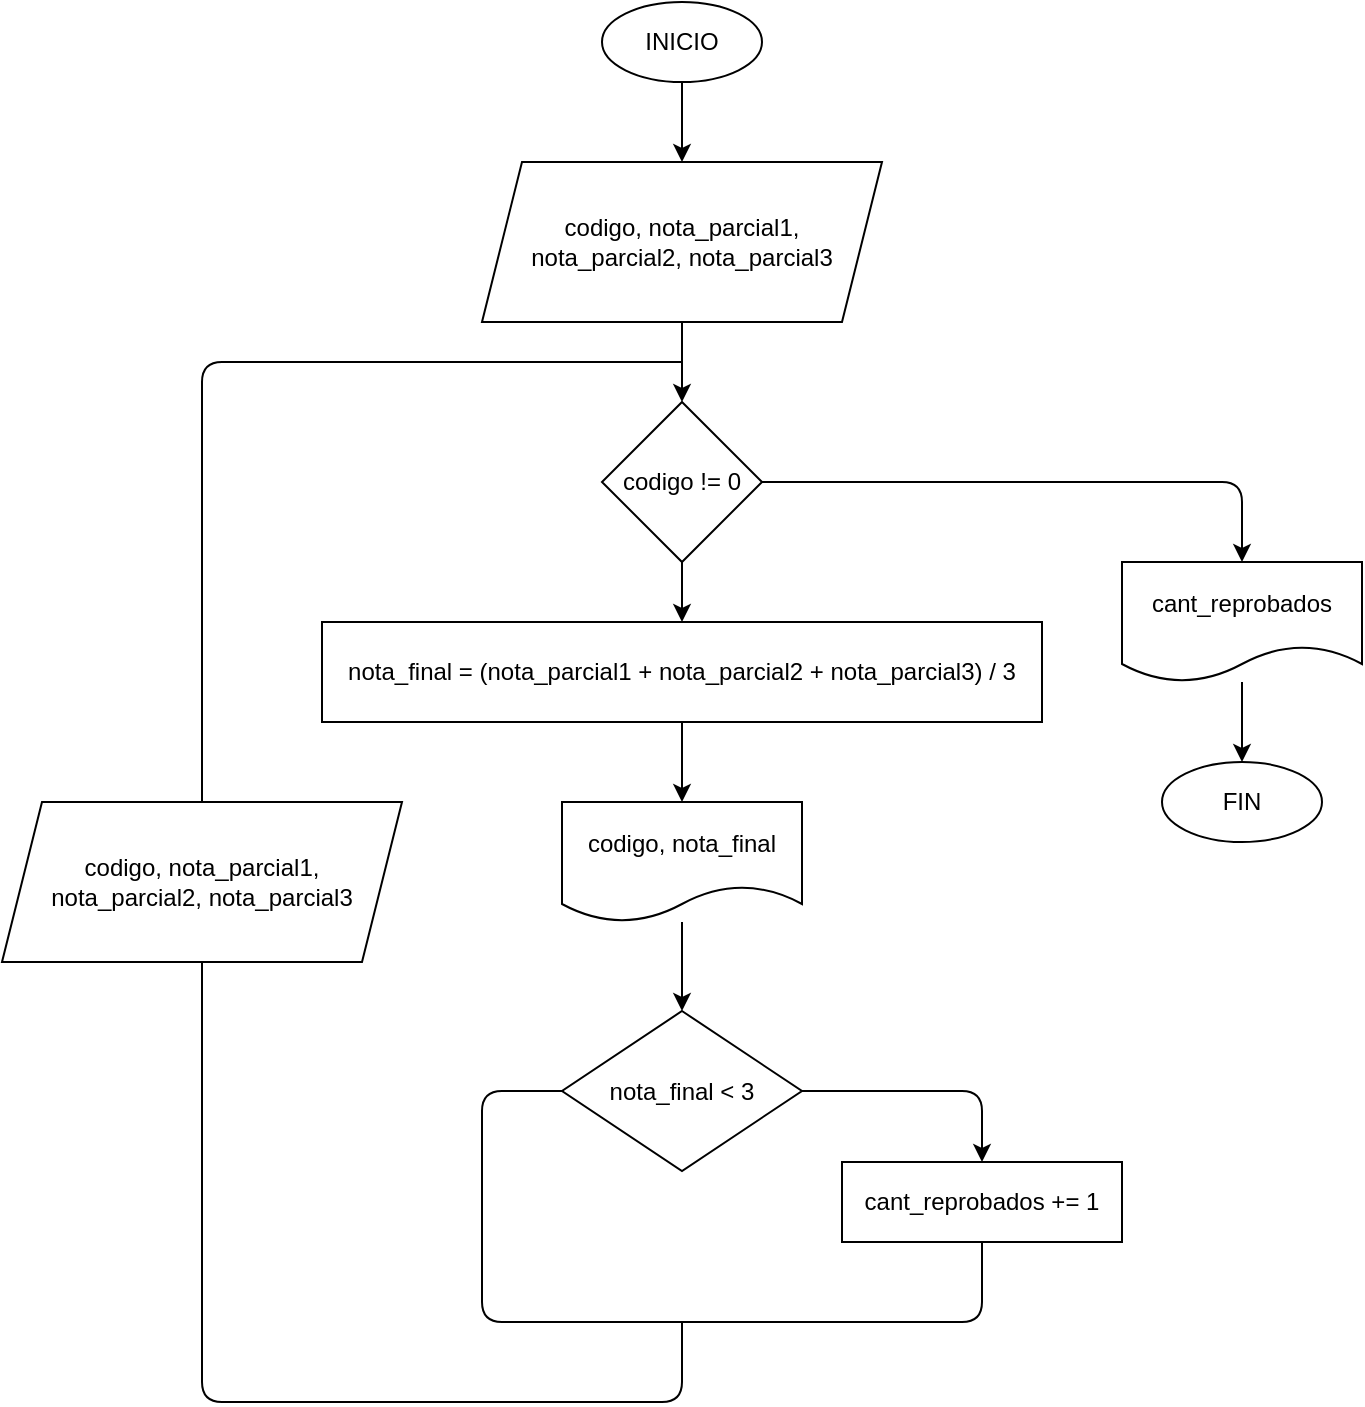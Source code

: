 <mxfile>
    <diagram id="uxVpDPEQxBj6oMdUfCJH" name="Página-1">
        <mxGraphModel dx="1477" dy="516" grid="1" gridSize="10" guides="1" tooltips="1" connect="1" arrows="1" fold="1" page="1" pageScale="1" pageWidth="827" pageHeight="1169" math="0" shadow="0">
            <root>
                <mxCell id="0"/>
                <mxCell id="1" parent="0"/>
                <mxCell id="4" value="" style="edgeStyle=none;html=1;" edge="1" parent="1" source="2" target="3">
                    <mxGeometry relative="1" as="geometry"/>
                </mxCell>
                <mxCell id="2" value="INICIO" style="ellipse;whiteSpace=wrap;html=1;" vertex="1" parent="1">
                    <mxGeometry x="160" y="80" width="80" height="40" as="geometry"/>
                </mxCell>
                <mxCell id="6" value="" style="edgeStyle=none;html=1;" edge="1" parent="1" source="3" target="5">
                    <mxGeometry relative="1" as="geometry"/>
                </mxCell>
                <mxCell id="3" value="codigo, nota_parcial1,&lt;br&gt;nota_parcial2, nota_parcial3" style="shape=parallelogram;perimeter=parallelogramPerimeter;whiteSpace=wrap;html=1;fixedSize=1;" vertex="1" parent="1">
                    <mxGeometry x="100" y="160" width="200" height="80" as="geometry"/>
                </mxCell>
                <mxCell id="8" value="" style="edgeStyle=none;html=1;" edge="1" parent="1" source="5" target="7">
                    <mxGeometry relative="1" as="geometry"/>
                </mxCell>
                <mxCell id="20" value="" style="edgeStyle=orthogonalEdgeStyle;html=1;endArrow=classic;endFill=1;entryX=0.5;entryY=0;entryDx=0;entryDy=0;" edge="1" parent="1" source="5" target="19">
                    <mxGeometry relative="1" as="geometry">
                        <mxPoint x="480" y="320" as="targetPoint"/>
                    </mxGeometry>
                </mxCell>
                <mxCell id="5" value="codigo != 0" style="rhombus;whiteSpace=wrap;html=1;" vertex="1" parent="1">
                    <mxGeometry x="160" y="280" width="80" height="80" as="geometry"/>
                </mxCell>
                <mxCell id="10" value="" style="edgeStyle=none;html=1;" edge="1" parent="1" source="7" target="9">
                    <mxGeometry relative="1" as="geometry"/>
                </mxCell>
                <mxCell id="7" value="nota_final = (nota_parcial1 + nota_parcial2 + nota_parcial3) / 3" style="whiteSpace=wrap;html=1;" vertex="1" parent="1">
                    <mxGeometry x="20" y="390" width="360" height="50" as="geometry"/>
                </mxCell>
                <mxCell id="12" value="" style="edgeStyle=none;html=1;" edge="1" parent="1" source="9" target="11">
                    <mxGeometry relative="1" as="geometry"/>
                </mxCell>
                <mxCell id="9" value="codigo, nota_final" style="shape=document;whiteSpace=wrap;html=1;boundedLbl=1;" vertex="1" parent="1">
                    <mxGeometry x="140" y="480" width="120" height="60" as="geometry"/>
                </mxCell>
                <mxCell id="14" value="" style="edgeStyle=orthogonalEdgeStyle;html=1;entryX=0.5;entryY=0;entryDx=0;entryDy=0;" edge="1" parent="1" source="11" target="13">
                    <mxGeometry relative="1" as="geometry"/>
                </mxCell>
                <mxCell id="15" style="edgeStyle=orthogonalEdgeStyle;html=1;exitX=0;exitY=0.5;exitDx=0;exitDy=0;entryX=0.5;entryY=1;entryDx=0;entryDy=0;endArrow=none;endFill=0;" edge="1" parent="1" source="11" target="13">
                    <mxGeometry relative="1" as="geometry">
                        <mxPoint x="190" y="790" as="targetPoint"/>
                        <Array as="points">
                            <mxPoint x="100" y="625"/>
                            <mxPoint x="100" y="740"/>
                            <mxPoint x="350" y="740"/>
                        </Array>
                    </mxGeometry>
                </mxCell>
                <mxCell id="11" value="nota_final &amp;lt; 3" style="rhombus;whiteSpace=wrap;html=1;" vertex="1" parent="1">
                    <mxGeometry x="140" y="584.5" width="120" height="80" as="geometry"/>
                </mxCell>
                <mxCell id="13" value="cant_reprobados += 1" style="whiteSpace=wrap;html=1;" vertex="1" parent="1">
                    <mxGeometry x="280" y="660" width="140" height="40" as="geometry"/>
                </mxCell>
                <mxCell id="16" value="" style="endArrow=none;html=1;exitX=0.5;exitY=1;exitDx=0;exitDy=0;" edge="1" parent="1" source="17">
                    <mxGeometry width="50" height="50" relative="1" as="geometry">
                        <mxPoint x="20" y="780" as="sourcePoint"/>
                        <mxPoint x="200" y="740" as="targetPoint"/>
                        <Array as="points">
                            <mxPoint x="-40" y="780"/>
                            <mxPoint x="200" y="780"/>
                        </Array>
                    </mxGeometry>
                </mxCell>
                <mxCell id="18" style="edgeStyle=orthogonalEdgeStyle;html=1;exitX=0.5;exitY=0;exitDx=0;exitDy=0;endArrow=none;endFill=0;" edge="1" parent="1" source="17">
                    <mxGeometry relative="1" as="geometry">
                        <mxPoint x="200" y="260" as="targetPoint"/>
                        <Array as="points">
                            <mxPoint x="-40" y="260"/>
                        </Array>
                    </mxGeometry>
                </mxCell>
                <mxCell id="17" value="codigo, nota_parcial1,&lt;br&gt;nota_parcial2, nota_parcial3" style="shape=parallelogram;perimeter=parallelogramPerimeter;whiteSpace=wrap;html=1;fixedSize=1;" vertex="1" parent="1">
                    <mxGeometry x="-140" y="480" width="200" height="80" as="geometry"/>
                </mxCell>
                <mxCell id="22" value="" style="edgeStyle=orthogonalEdgeStyle;html=1;endArrow=classic;endFill=1;" edge="1" parent="1" source="19" target="21">
                    <mxGeometry relative="1" as="geometry"/>
                </mxCell>
                <mxCell id="19" value="cant_reprobados" style="shape=document;whiteSpace=wrap;html=1;boundedLbl=1;" vertex="1" parent="1">
                    <mxGeometry x="420" y="360" width="120" height="60" as="geometry"/>
                </mxCell>
                <mxCell id="21" value="FIN" style="ellipse;whiteSpace=wrap;html=1;" vertex="1" parent="1">
                    <mxGeometry x="440" y="460" width="80" height="40" as="geometry"/>
                </mxCell>
            </root>
        </mxGraphModel>
    </diagram>
</mxfile>